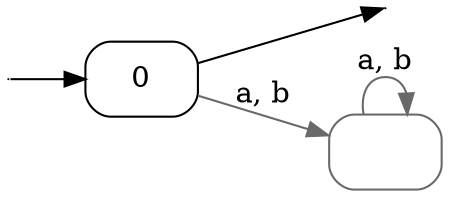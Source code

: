 digraph
{
  vcsn_context = "lal_char(ab)_b"
  rankdir = LR
  {
    node [shape = point, width = 0]
    I0
    F0
  }
  {
    node [shape = circle]
    0 [label = "0", shape = box, style = rounded]
    1 [label = "", shape = box, style = rounded] [color = DimGray]
  }
  I0 -> 0
  0 -> F0
  0 -> 1 [label = "a, b", color = DimGray]
  1 -> 1 [label = "a, b", color = DimGray]
}
